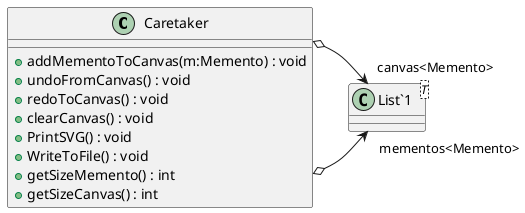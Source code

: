 @startuml
class Caretaker {
    + addMementoToCanvas(m:Memento) : void
    + undoFromCanvas() : void
    + redoToCanvas() : void
    + clearCanvas() : void
    + PrintSVG() : void
    + WriteToFile() : void
    + getSizeMemento() : int
    + getSizeCanvas() : int
}
class "List`1"<T> {
}
Caretaker o-> "mementos<Memento>" "List`1"
Caretaker o-> "canvas<Memento>" "List`1"
@enduml
